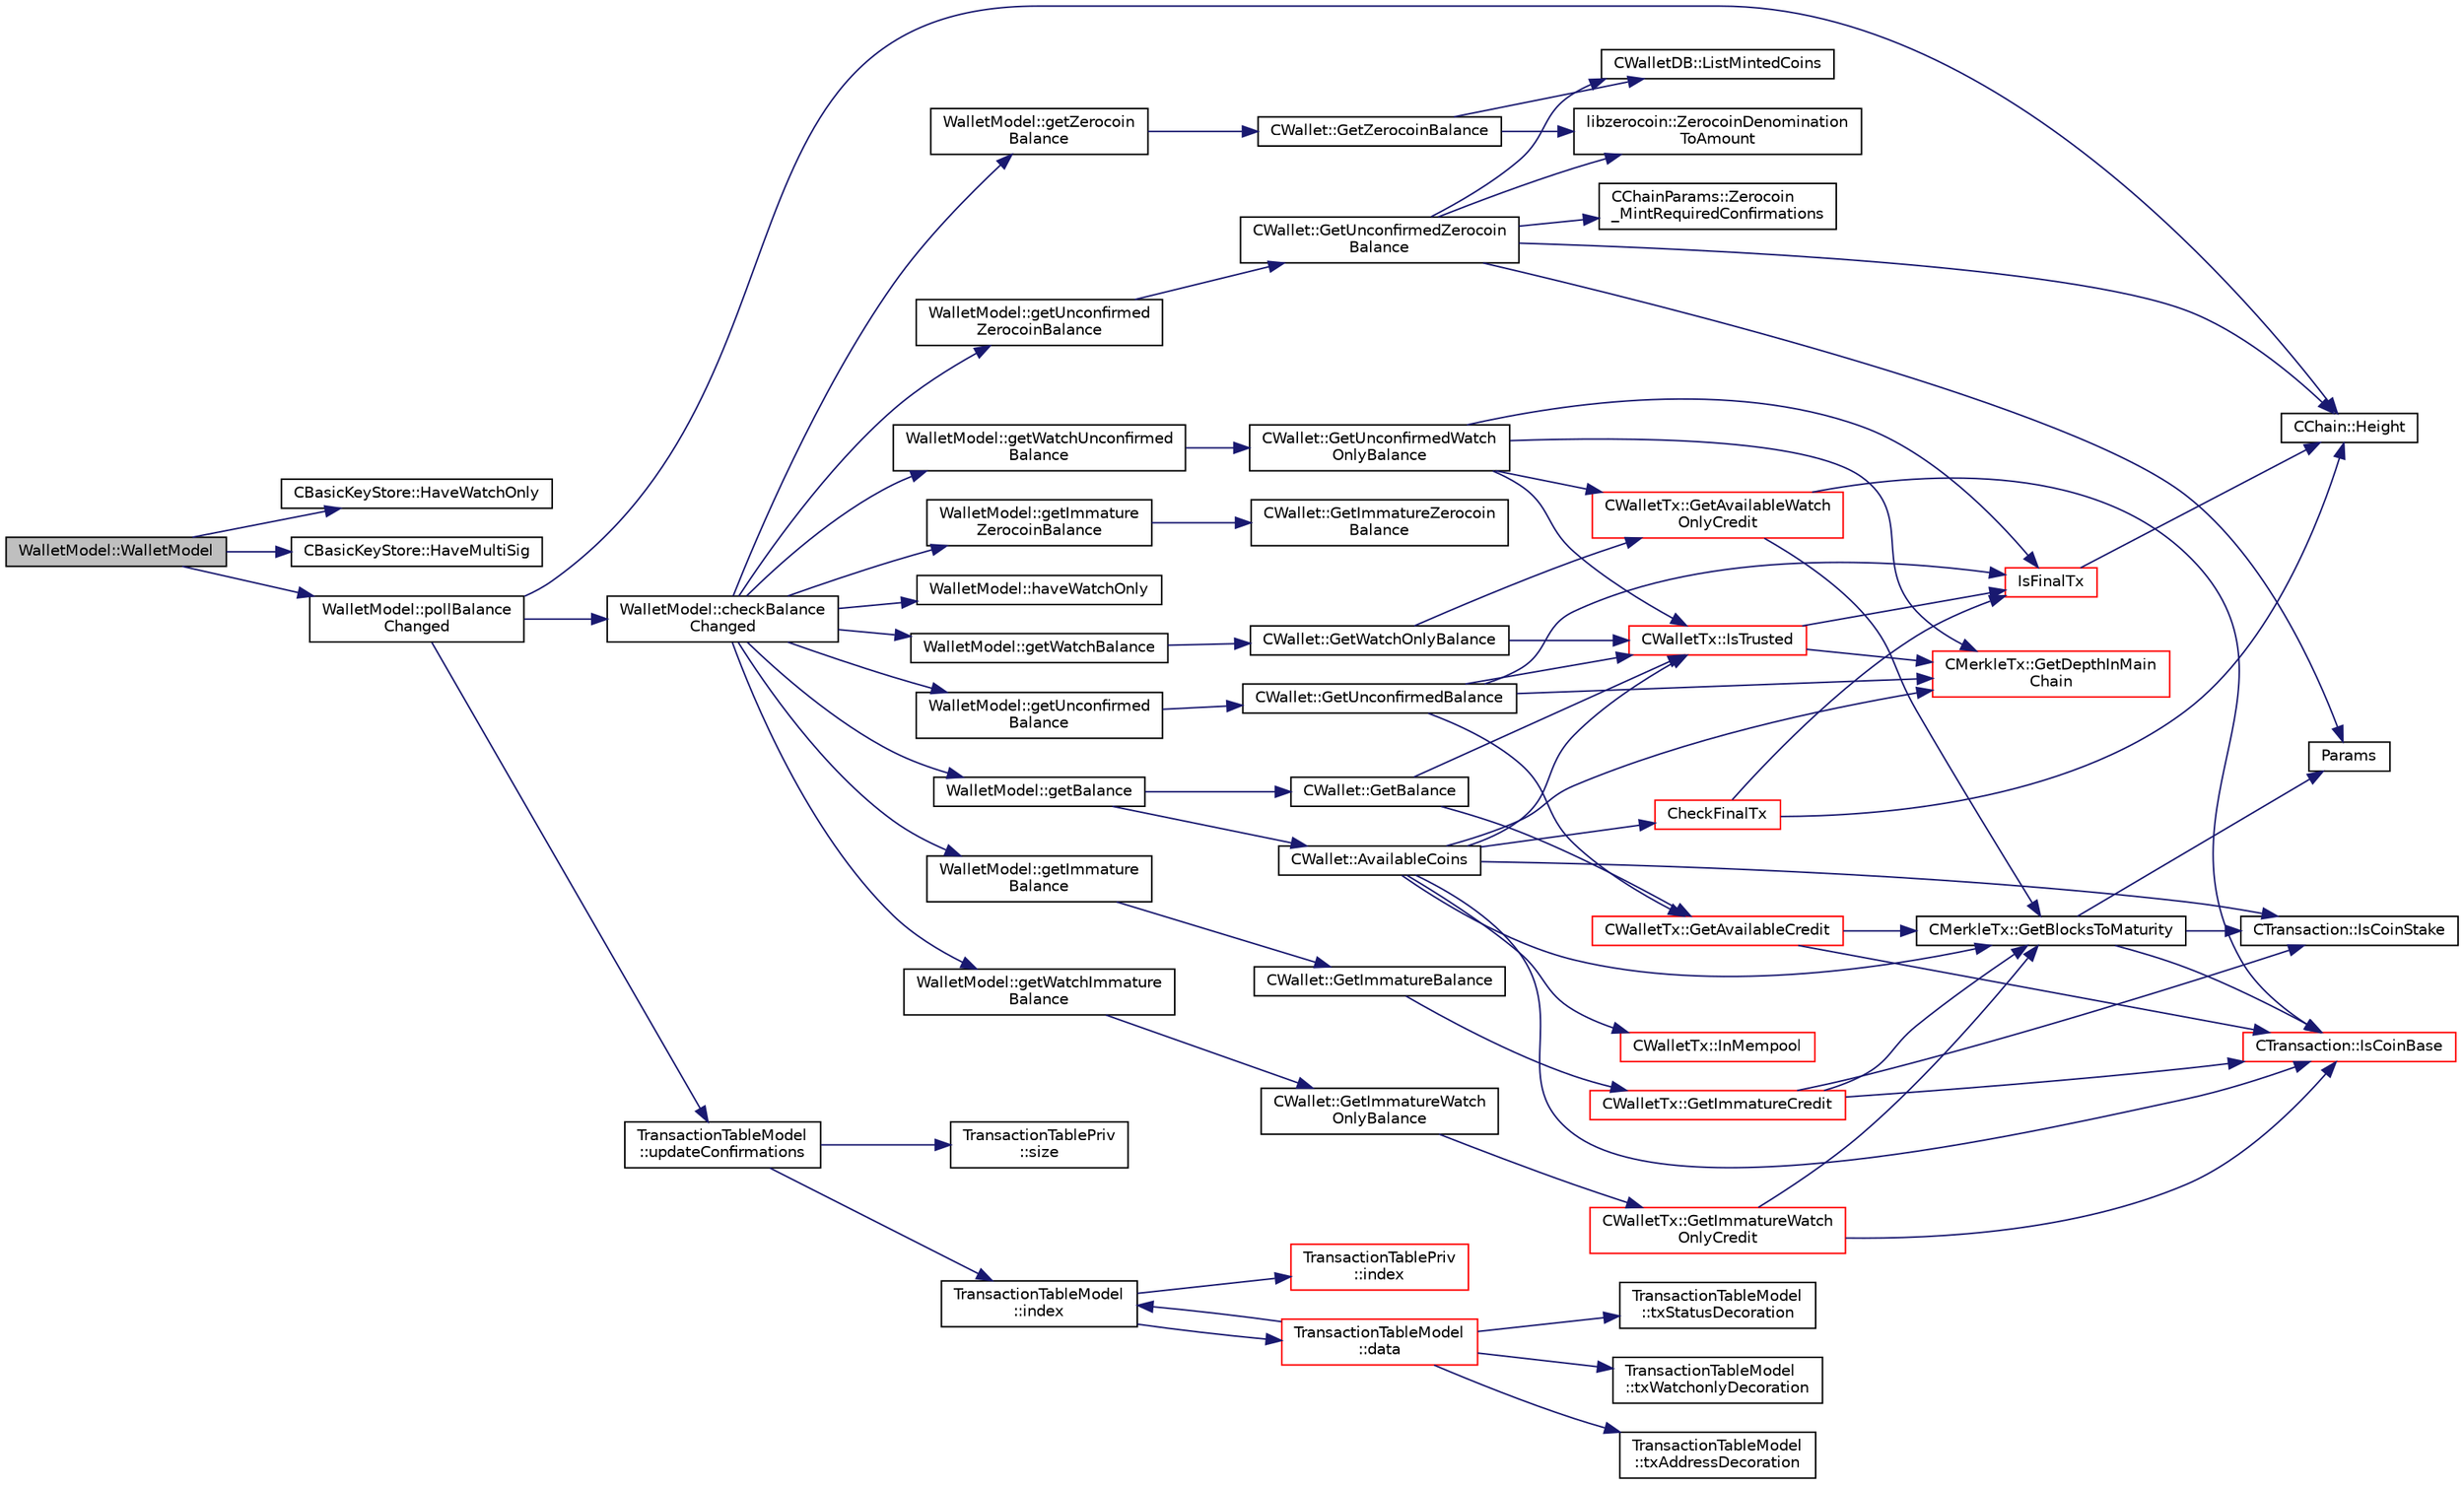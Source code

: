 digraph "WalletModel::WalletModel"
{
  edge [fontname="Helvetica",fontsize="10",labelfontname="Helvetica",labelfontsize="10"];
  node [fontname="Helvetica",fontsize="10",shape=record];
  rankdir="LR";
  Node0 [label="WalletModel::WalletModel",height=0.2,width=0.4,color="black", fillcolor="grey75", style="filled", fontcolor="black"];
  Node0 -> Node1 [color="midnightblue",fontsize="10",style="solid",fontname="Helvetica"];
  Node1 [label="CBasicKeyStore::HaveWatchOnly",height=0.2,width=0.4,color="black", fillcolor="white", style="filled",URL="$class_c_basic_key_store.html#a3ce143be2a1d3e752972614cf7fb7efb"];
  Node0 -> Node2 [color="midnightblue",fontsize="10",style="solid",fontname="Helvetica"];
  Node2 [label="CBasicKeyStore::HaveMultiSig",height=0.2,width=0.4,color="black", fillcolor="white", style="filled",URL="$class_c_basic_key_store.html#aeed4e62f08102fa2b1f6db4ec07b2bf3"];
  Node0 -> Node3 [color="midnightblue",fontsize="10",style="solid",fontname="Helvetica"];
  Node3 [label="WalletModel::pollBalance\lChanged",height=0.2,width=0.4,color="black", fillcolor="white", style="filled",URL="$class_wallet_model.html#a51469b2d95cfd4bc0a14ee456fca7b95"];
  Node3 -> Node4 [color="midnightblue",fontsize="10",style="solid",fontname="Helvetica"];
  Node4 [label="CChain::Height",height=0.2,width=0.4,color="black", fillcolor="white", style="filled",URL="$class_c_chain.html#ad4758bc8872ce065a9579f77c3171d40",tooltip="Return the maximal height in the chain. "];
  Node3 -> Node5 [color="midnightblue",fontsize="10",style="solid",fontname="Helvetica"];
  Node5 [label="WalletModel::checkBalance\lChanged",height=0.2,width=0.4,color="black", fillcolor="white", style="filled",URL="$class_wallet_model.html#adcc4eb8cd71cb4de223621866bb7fb7d"];
  Node5 -> Node6 [color="midnightblue",fontsize="10",style="solid",fontname="Helvetica"];
  Node6 [label="WalletModel::getBalance",height=0.2,width=0.4,color="black", fillcolor="white", style="filled",URL="$class_wallet_model.html#a4d2cb225a19b89c64f4b5d81faf89beb"];
  Node6 -> Node7 [color="midnightblue",fontsize="10",style="solid",fontname="Helvetica"];
  Node7 [label="CWallet::AvailableCoins",height=0.2,width=0.4,color="black", fillcolor="white", style="filled",URL="$group___actions.html#ga8110e889be0f5915104e07bfe3839c68",tooltip="populate vCoins with vector of available COutputs. "];
  Node7 -> Node8 [color="midnightblue",fontsize="10",style="solid",fontname="Helvetica"];
  Node8 [label="CheckFinalTx",height=0.2,width=0.4,color="red", fillcolor="white", style="filled",URL="$main_8cpp.html#a7e254ea66e047c3d3ed0bedc5997fc4f",tooltip="Check if transaction will be final in the next block to be created. "];
  Node8 -> Node4 [color="midnightblue",fontsize="10",style="solid",fontname="Helvetica"];
  Node8 -> Node16 [color="midnightblue",fontsize="10",style="solid",fontname="Helvetica"];
  Node16 [label="IsFinalTx",height=0.2,width=0.4,color="red", fillcolor="white", style="filled",URL="$main_8cpp.html#adc332cd7ac94e639bb4239618341be19"];
  Node16 -> Node4 [color="midnightblue",fontsize="10",style="solid",fontname="Helvetica"];
  Node7 -> Node17 [color="midnightblue",fontsize="10",style="solid",fontname="Helvetica"];
  Node17 [label="CWalletTx::IsTrusted",height=0.2,width=0.4,color="red", fillcolor="white", style="filled",URL="$class_c_wallet_tx.html#a71efb0d5b5def8ae00a1d74b8741bfcb"];
  Node17 -> Node16 [color="midnightblue",fontsize="10",style="solid",fontname="Helvetica"];
  Node17 -> Node18 [color="midnightblue",fontsize="10",style="solid",fontname="Helvetica"];
  Node18 [label="CMerkleTx::GetDepthInMain\lChain",height=0.2,width=0.4,color="red", fillcolor="white", style="filled",URL="$class_c_merkle_tx.html#a5bf3a355593ecce5799de92d013149b1",tooltip="Return depth of transaction in blockchain: -1 : not in blockchain, and not in memory pool (conflicted..."];
  Node7 -> Node35 [color="midnightblue",fontsize="10",style="solid",fontname="Helvetica"];
  Node35 [label="CTransaction::IsCoinBase",height=0.2,width=0.4,color="red", fillcolor="white", style="filled",URL="$class_c_transaction.html#a96256e8ac1bf79ad9c057e48c41132dd"];
  Node7 -> Node39 [color="midnightblue",fontsize="10",style="solid",fontname="Helvetica"];
  Node39 [label="CTransaction::IsCoinStake",height=0.2,width=0.4,color="black", fillcolor="white", style="filled",URL="$class_c_transaction.html#ace4278a41a296d40dcf5fb2b9cf007ec"];
  Node7 -> Node40 [color="midnightblue",fontsize="10",style="solid",fontname="Helvetica"];
  Node40 [label="CMerkleTx::GetBlocksToMaturity",height=0.2,width=0.4,color="black", fillcolor="white", style="filled",URL="$class_c_merkle_tx.html#a69ebd437f7b44169659c3527fe73b6ab"];
  Node40 -> Node35 [color="midnightblue",fontsize="10",style="solid",fontname="Helvetica"];
  Node40 -> Node39 [color="midnightblue",fontsize="10",style="solid",fontname="Helvetica"];
  Node40 -> Node41 [color="midnightblue",fontsize="10",style="solid",fontname="Helvetica"];
  Node41 [label="Params",height=0.2,width=0.4,color="black", fillcolor="white", style="filled",URL="$chainparams_8cpp.html#ace5c5b706d71a324a417dd2db394fd4a",tooltip="Return the currently selected parameters. "];
  Node7 -> Node18 [color="midnightblue",fontsize="10",style="solid",fontname="Helvetica"];
  Node7 -> Node42 [color="midnightblue",fontsize="10",style="solid",fontname="Helvetica"];
  Node42 [label="CWalletTx::InMempool",height=0.2,width=0.4,color="red", fillcolor="white", style="filled",URL="$group__map_wallet.html#gae4af382e1eeba62ee7e84100c7234f23"];
  Node6 -> Node43 [color="midnightblue",fontsize="10",style="solid",fontname="Helvetica"];
  Node43 [label="CWallet::GetBalance",height=0.2,width=0.4,color="black", fillcolor="white", style="filled",URL="$group___actions.html#gaa6522c2833bc0a84d216cf102b51ba05"];
  Node43 -> Node17 [color="midnightblue",fontsize="10",style="solid",fontname="Helvetica"];
  Node43 -> Node44 [color="midnightblue",fontsize="10",style="solid",fontname="Helvetica"];
  Node44 [label="CWalletTx::GetAvailableCredit",height=0.2,width=0.4,color="red", fillcolor="white", style="filled",URL="$class_c_wallet_tx.html#af3c82ba365c720dd3d929b86bf432ef6"];
  Node44 -> Node35 [color="midnightblue",fontsize="10",style="solid",fontname="Helvetica"];
  Node44 -> Node40 [color="midnightblue",fontsize="10",style="solid",fontname="Helvetica"];
  Node5 -> Node49 [color="midnightblue",fontsize="10",style="solid",fontname="Helvetica"];
  Node49 [label="WalletModel::getUnconfirmed\lBalance",height=0.2,width=0.4,color="black", fillcolor="white", style="filled",URL="$class_wallet_model.html#a5028f20a33e0d17942abeea537916736"];
  Node49 -> Node50 [color="midnightblue",fontsize="10",style="solid",fontname="Helvetica"];
  Node50 [label="CWallet::GetUnconfirmedBalance",height=0.2,width=0.4,color="black", fillcolor="white", style="filled",URL="$group___actions.html#ga6e6e1497535d499242c2f2a76d1cbe63"];
  Node50 -> Node16 [color="midnightblue",fontsize="10",style="solid",fontname="Helvetica"];
  Node50 -> Node17 [color="midnightblue",fontsize="10",style="solid",fontname="Helvetica"];
  Node50 -> Node18 [color="midnightblue",fontsize="10",style="solid",fontname="Helvetica"];
  Node50 -> Node44 [color="midnightblue",fontsize="10",style="solid",fontname="Helvetica"];
  Node5 -> Node51 [color="midnightblue",fontsize="10",style="solid",fontname="Helvetica"];
  Node51 [label="WalletModel::getImmature\lBalance",height=0.2,width=0.4,color="black", fillcolor="white", style="filled",URL="$class_wallet_model.html#ac5dbbc28b2c8ecd2e00fb45c6a2cb6f8"];
  Node51 -> Node52 [color="midnightblue",fontsize="10",style="solid",fontname="Helvetica"];
  Node52 [label="CWallet::GetImmatureBalance",height=0.2,width=0.4,color="black", fillcolor="white", style="filled",URL="$group___actions.html#ga6ab8dfa75c5c8d5539325f3981697964"];
  Node52 -> Node53 [color="midnightblue",fontsize="10",style="solid",fontname="Helvetica"];
  Node53 [label="CWalletTx::GetImmatureCredit",height=0.2,width=0.4,color="red", fillcolor="white", style="filled",URL="$class_c_wallet_tx.html#a19bb617269ab1ce42f5d18e1f1f8db09"];
  Node53 -> Node35 [color="midnightblue",fontsize="10",style="solid",fontname="Helvetica"];
  Node53 -> Node39 [color="midnightblue",fontsize="10",style="solid",fontname="Helvetica"];
  Node53 -> Node40 [color="midnightblue",fontsize="10",style="solid",fontname="Helvetica"];
  Node5 -> Node55 [color="midnightblue",fontsize="10",style="solid",fontname="Helvetica"];
  Node55 [label="WalletModel::getZerocoin\lBalance",height=0.2,width=0.4,color="black", fillcolor="white", style="filled",URL="$class_wallet_model.html#a9f75dd612381206f905a74de2c5be93a"];
  Node55 -> Node56 [color="midnightblue",fontsize="10",style="solid",fontname="Helvetica"];
  Node56 [label="CWallet::GetZerocoinBalance",height=0.2,width=0.4,color="black", fillcolor="white", style="filled",URL="$group___actions.html#gaba22138d6c6eabe35feed7570a78ee7d"];
  Node56 -> Node57 [color="midnightblue",fontsize="10",style="solid",fontname="Helvetica"];
  Node57 [label="CWalletDB::ListMintedCoins",height=0.2,width=0.4,color="black", fillcolor="white", style="filled",URL="$class_c_wallet_d_b.html#a906d7b97c6b94f4225957d576222bbb6"];
  Node56 -> Node58 [color="midnightblue",fontsize="10",style="solid",fontname="Helvetica"];
  Node58 [label="libzerocoin::ZerocoinDenomination\lToAmount",height=0.2,width=0.4,color="black", fillcolor="white", style="filled",URL="$namespacelibzerocoin.html#aa2479161e18a4df0c60a6256e47cac97"];
  Node5 -> Node59 [color="midnightblue",fontsize="10",style="solid",fontname="Helvetica"];
  Node59 [label="WalletModel::getUnconfirmed\lZerocoinBalance",height=0.2,width=0.4,color="black", fillcolor="white", style="filled",URL="$class_wallet_model.html#a33e712aa6733a7bc8bb1a62973ce980a"];
  Node59 -> Node60 [color="midnightblue",fontsize="10",style="solid",fontname="Helvetica"];
  Node60 [label="CWallet::GetUnconfirmedZerocoin\lBalance",height=0.2,width=0.4,color="black", fillcolor="white", style="filled",URL="$group___actions.html#ga3f3fbeab349ab9f1a9bc45f1f7aea691"];
  Node60 -> Node57 [color="midnightblue",fontsize="10",style="solid",fontname="Helvetica"];
  Node60 -> Node4 [color="midnightblue",fontsize="10",style="solid",fontname="Helvetica"];
  Node60 -> Node41 [color="midnightblue",fontsize="10",style="solid",fontname="Helvetica"];
  Node60 -> Node61 [color="midnightblue",fontsize="10",style="solid",fontname="Helvetica"];
  Node61 [label="CChainParams::Zerocoin\l_MintRequiredConfirmations",height=0.2,width=0.4,color="black", fillcolor="white", style="filled",URL="$class_c_chain_params.html#a76f3eaab883c0359e8c0b2d6941ef39c"];
  Node60 -> Node58 [color="midnightblue",fontsize="10",style="solid",fontname="Helvetica"];
  Node5 -> Node62 [color="midnightblue",fontsize="10",style="solid",fontname="Helvetica"];
  Node62 [label="WalletModel::getImmature\lZerocoinBalance",height=0.2,width=0.4,color="black", fillcolor="white", style="filled",URL="$class_wallet_model.html#a223e93e413b0c79315e844bee6b8e25c"];
  Node62 -> Node63 [color="midnightblue",fontsize="10",style="solid",fontname="Helvetica"];
  Node63 [label="CWallet::GetImmatureZerocoin\lBalance",height=0.2,width=0.4,color="black", fillcolor="white", style="filled",URL="$group___actions.html#gaae3dc5685679930143e0ea16cb560ea7"];
  Node5 -> Node64 [color="midnightblue",fontsize="10",style="solid",fontname="Helvetica"];
  Node64 [label="WalletModel::haveWatchOnly",height=0.2,width=0.4,color="black", fillcolor="white", style="filled",URL="$class_wallet_model.html#ab5e8e946e9ac3ddc9dc6a203e61968e2"];
  Node5 -> Node65 [color="midnightblue",fontsize="10",style="solid",fontname="Helvetica"];
  Node65 [label="WalletModel::getWatchBalance",height=0.2,width=0.4,color="black", fillcolor="white", style="filled",URL="$class_wallet_model.html#a6d9050286d99bccb4a28a8d88f0ca5f8"];
  Node65 -> Node66 [color="midnightblue",fontsize="10",style="solid",fontname="Helvetica"];
  Node66 [label="CWallet::GetWatchOnlyBalance",height=0.2,width=0.4,color="black", fillcolor="white", style="filled",URL="$group___actions.html#ga92a58ebac7d7d398597657600db56611"];
  Node66 -> Node17 [color="midnightblue",fontsize="10",style="solid",fontname="Helvetica"];
  Node66 -> Node67 [color="midnightblue",fontsize="10",style="solid",fontname="Helvetica"];
  Node67 [label="CWalletTx::GetAvailableWatch\lOnlyCredit",height=0.2,width=0.4,color="red", fillcolor="white", style="filled",URL="$class_c_wallet_tx.html#ac78c4da3c420b2b28370cba7044dd68d"];
  Node67 -> Node35 [color="midnightblue",fontsize="10",style="solid",fontname="Helvetica"];
  Node67 -> Node40 [color="midnightblue",fontsize="10",style="solid",fontname="Helvetica"];
  Node5 -> Node68 [color="midnightblue",fontsize="10",style="solid",fontname="Helvetica"];
  Node68 [label="WalletModel::getWatchUnconfirmed\lBalance",height=0.2,width=0.4,color="black", fillcolor="white", style="filled",URL="$class_wallet_model.html#a691b35afd9aff056e1398fd057691ff1"];
  Node68 -> Node69 [color="midnightblue",fontsize="10",style="solid",fontname="Helvetica"];
  Node69 [label="CWallet::GetUnconfirmedWatch\lOnlyBalance",height=0.2,width=0.4,color="black", fillcolor="white", style="filled",URL="$group___actions.html#gab0c110f14f0429f9de594b2293837621"];
  Node69 -> Node16 [color="midnightblue",fontsize="10",style="solid",fontname="Helvetica"];
  Node69 -> Node17 [color="midnightblue",fontsize="10",style="solid",fontname="Helvetica"];
  Node69 -> Node18 [color="midnightblue",fontsize="10",style="solid",fontname="Helvetica"];
  Node69 -> Node67 [color="midnightblue",fontsize="10",style="solid",fontname="Helvetica"];
  Node5 -> Node70 [color="midnightblue",fontsize="10",style="solid",fontname="Helvetica"];
  Node70 [label="WalletModel::getWatchImmature\lBalance",height=0.2,width=0.4,color="black", fillcolor="white", style="filled",URL="$class_wallet_model.html#a9da743fbe881d4928eeafc48f50ef3d5"];
  Node70 -> Node71 [color="midnightblue",fontsize="10",style="solid",fontname="Helvetica"];
  Node71 [label="CWallet::GetImmatureWatch\lOnlyBalance",height=0.2,width=0.4,color="black", fillcolor="white", style="filled",URL="$group___actions.html#ga1372ba886aaeda65bf28758c9ccb65b4"];
  Node71 -> Node72 [color="midnightblue",fontsize="10",style="solid",fontname="Helvetica"];
  Node72 [label="CWalletTx::GetImmatureWatch\lOnlyCredit",height=0.2,width=0.4,color="red", fillcolor="white", style="filled",URL="$class_c_wallet_tx.html#a72f8eabb937fe06b415316c2ef4ea510"];
  Node72 -> Node35 [color="midnightblue",fontsize="10",style="solid",fontname="Helvetica"];
  Node72 -> Node40 [color="midnightblue",fontsize="10",style="solid",fontname="Helvetica"];
  Node3 -> Node73 [color="midnightblue",fontsize="10",style="solid",fontname="Helvetica"];
  Node73 [label="TransactionTableModel\l::updateConfirmations",height=0.2,width=0.4,color="black", fillcolor="white", style="filled",URL="$class_transaction_table_model.html#a5899d9eda6465bfb16d2846b6459567e"];
  Node73 -> Node74 [color="midnightblue",fontsize="10",style="solid",fontname="Helvetica"];
  Node74 [label="TransactionTableModel\l::index",height=0.2,width=0.4,color="black", fillcolor="white", style="filled",URL="$class_transaction_table_model.html#af3a9a49314f80268a77a704f7f028905"];
  Node74 -> Node75 [color="midnightblue",fontsize="10",style="solid",fontname="Helvetica"];
  Node75 [label="TransactionTableModel\l::data",height=0.2,width=0.4,color="red", fillcolor="white", style="filled",URL="$class_transaction_table_model.html#a02173c31b6014bff182e320217e30e10"];
  Node75 -> Node74 [color="midnightblue",fontsize="10",style="solid",fontname="Helvetica"];
  Node75 -> Node76 [color="midnightblue",fontsize="10",style="solid",fontname="Helvetica"];
  Node76 [label="TransactionTableModel\l::txStatusDecoration",height=0.2,width=0.4,color="black", fillcolor="white", style="filled",URL="$class_transaction_table_model.html#a11c11972847aeec2069953eda7abc3b2"];
  Node75 -> Node77 [color="midnightblue",fontsize="10",style="solid",fontname="Helvetica"];
  Node77 [label="TransactionTableModel\l::txWatchonlyDecoration",height=0.2,width=0.4,color="black", fillcolor="white", style="filled",URL="$class_transaction_table_model.html#a8be4fd0880420a6b45fd0ea4e41454c0"];
  Node75 -> Node78 [color="midnightblue",fontsize="10",style="solid",fontname="Helvetica"];
  Node78 [label="TransactionTableModel\l::txAddressDecoration",height=0.2,width=0.4,color="black", fillcolor="white", style="filled",URL="$class_transaction_table_model.html#af14920c007e307f892902da061e46072"];
  Node74 -> Node95 [color="midnightblue",fontsize="10",style="solid",fontname="Helvetica"];
  Node95 [label="TransactionTablePriv\l::index",height=0.2,width=0.4,color="red", fillcolor="white", style="filled",URL="$class_transaction_table_priv.html#ac692aa6aa7820e80accc971c70e0fae5"];
  Node73 -> Node98 [color="midnightblue",fontsize="10",style="solid",fontname="Helvetica"];
  Node98 [label="TransactionTablePriv\l::size",height=0.2,width=0.4,color="black", fillcolor="white", style="filled",URL="$class_transaction_table_priv.html#acc5c85ae550eca3a35b7b4d68d0994bf"];
}
